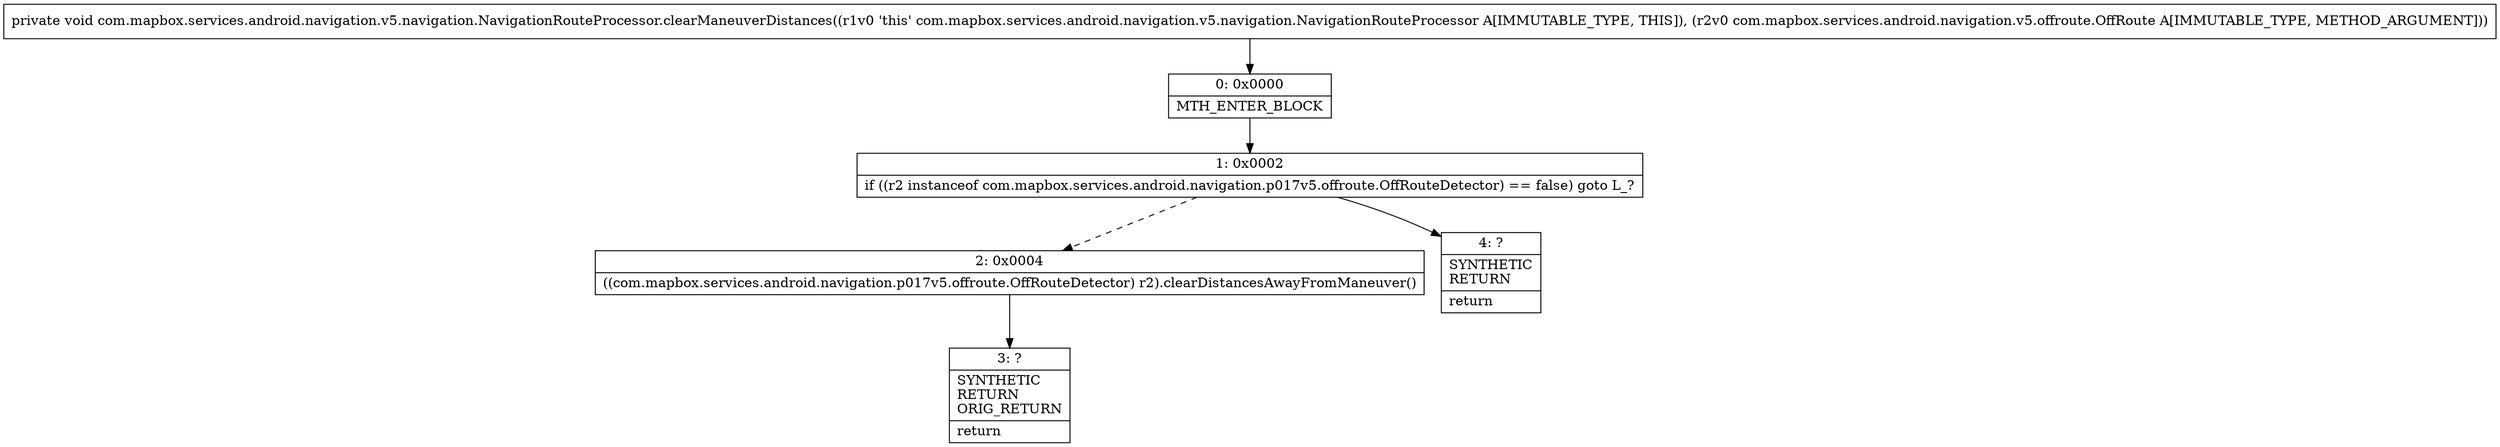 digraph "CFG forcom.mapbox.services.android.navigation.v5.navigation.NavigationRouteProcessor.clearManeuverDistances(Lcom\/mapbox\/services\/android\/navigation\/v5\/offroute\/OffRoute;)V" {
Node_0 [shape=record,label="{0\:\ 0x0000|MTH_ENTER_BLOCK\l}"];
Node_1 [shape=record,label="{1\:\ 0x0002|if ((r2 instanceof com.mapbox.services.android.navigation.p017v5.offroute.OffRouteDetector) == false) goto L_?\l}"];
Node_2 [shape=record,label="{2\:\ 0x0004|((com.mapbox.services.android.navigation.p017v5.offroute.OffRouteDetector) r2).clearDistancesAwayFromManeuver()\l}"];
Node_3 [shape=record,label="{3\:\ ?|SYNTHETIC\lRETURN\lORIG_RETURN\l|return\l}"];
Node_4 [shape=record,label="{4\:\ ?|SYNTHETIC\lRETURN\l|return\l}"];
MethodNode[shape=record,label="{private void com.mapbox.services.android.navigation.v5.navigation.NavigationRouteProcessor.clearManeuverDistances((r1v0 'this' com.mapbox.services.android.navigation.v5.navigation.NavigationRouteProcessor A[IMMUTABLE_TYPE, THIS]), (r2v0 com.mapbox.services.android.navigation.v5.offroute.OffRoute A[IMMUTABLE_TYPE, METHOD_ARGUMENT])) }"];
MethodNode -> Node_0;
Node_0 -> Node_1;
Node_1 -> Node_2[style=dashed];
Node_1 -> Node_4;
Node_2 -> Node_3;
}

